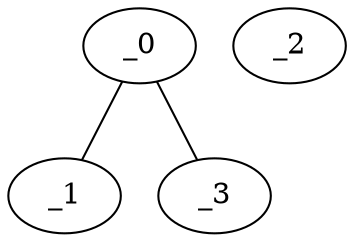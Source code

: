 graph FP1_0026 {
	_0	 [x="0.629096",
		y="2.85952"];
	_1	 [x="0.74777",
		y="0.733331"];
	_0 -- _1;
	_3	 [x="2.03839",
		y="2.80174"];
	_0 -- _3;
	_2	 [x="0.5732",
		y="1.8232"];
}
